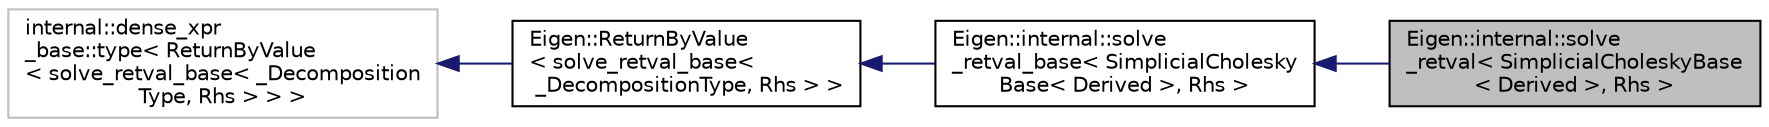 digraph "Eigen::internal::solve_retval&lt; SimplicialCholeskyBase&lt; Derived &gt;, Rhs &gt;"
{
  edge [fontname="Helvetica",fontsize="10",labelfontname="Helvetica",labelfontsize="10"];
  node [fontname="Helvetica",fontsize="10",shape=record];
  rankdir="LR";
  Node1 [label="Eigen::internal::solve\l_retval\< SimplicialCholeskyBase\l\< Derived \>, Rhs \>",height=0.2,width=0.4,color="black", fillcolor="grey75", style="filled" fontcolor="black"];
  Node2 -> Node1 [dir="back",color="midnightblue",fontsize="10",style="solid",fontname="Helvetica"];
  Node2 [label="Eigen::internal::solve\l_retval_base\< SimplicialCholesky\lBase\< Derived \>, Rhs \>",height=0.2,width=0.4,color="black", fillcolor="white", style="filled",URL="$structEigen_1_1internal_1_1solve__retval__base.html"];
  Node3 -> Node2 [dir="back",color="midnightblue",fontsize="10",style="solid",fontname="Helvetica"];
  Node3 [label="Eigen::ReturnByValue\l\< solve_retval_base\<\l _DecompositionType, Rhs \> \>",height=0.2,width=0.4,color="black", fillcolor="white", style="filled",URL="$classEigen_1_1ReturnByValue.html"];
  Node4 -> Node3 [dir="back",color="midnightblue",fontsize="10",style="solid",fontname="Helvetica"];
  Node4 [label="internal::dense_xpr\l_base::type\< ReturnByValue\l\< solve_retval_base\< _Decomposition\lType, Rhs \> \> \>",height=0.2,width=0.4,color="grey75", fillcolor="white", style="filled"];
}
